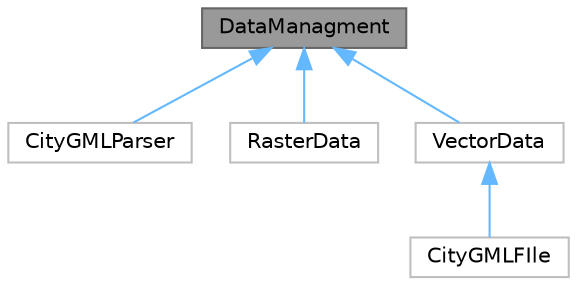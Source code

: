 digraph "DataManagment"
{
 // LATEX_PDF_SIZE
  bgcolor="transparent";
  edge [fontname=Helvetica,fontsize=10,labelfontname=Helvetica,labelfontsize=10];
  node [fontname=Helvetica,fontsize=10,shape=box,height=0.2,width=0.4];
  Node1 [id="Node000001",label="DataManagment",height=0.2,width=0.4,color="gray40", fillcolor="grey60", style="filled", fontcolor="black",tooltip=" "];
  Node1 -> Node2 [id="edge1_Node000001_Node000002",dir="back",color="steelblue1",style="solid",tooltip=" "];
  Node2 [id="Node000002",label="CityGMLParser",height=0.2,width=0.4,color="grey75", fillcolor="white", style="filled",URL="$classCityGMLParser.html",tooltip=" "];
  Node1 -> Node3 [id="edge2_Node000001_Node000003",dir="back",color="steelblue1",style="solid",tooltip=" "];
  Node3 [id="Node000003",label="RasterData",height=0.2,width=0.4,color="grey75", fillcolor="white", style="filled",URL="$classRasterData.html",tooltip=" "];
  Node1 -> Node4 [id="edge3_Node000001_Node000004",dir="back",color="steelblue1",style="solid",tooltip=" "];
  Node4 [id="Node000004",label="VectorData",height=0.2,width=0.4,color="grey75", fillcolor="white", style="filled",URL="$classVectorData.html",tooltip=" "];
  Node4 -> Node5 [id="edge4_Node000004_Node000005",dir="back",color="steelblue1",style="solid",tooltip=" "];
  Node5 [id="Node000005",label="CityGMLFIle",height=0.2,width=0.4,color="grey75", fillcolor="white", style="filled",URL="$classCityGMLFIle.html",tooltip=" "];
}

